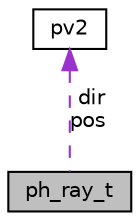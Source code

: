 digraph "ph_ray_t"
{
 // LATEX_PDF_SIZE
  edge [fontname="Helvetica",fontsize="10",labelfontname="Helvetica",labelfontsize="10"];
  node [fontname="Helvetica",fontsize="10",shape=record];
  Node1 [label="ph_ray_t",height=0.2,width=0.4,color="black", fillcolor="grey75", style="filled", fontcolor="black",tooltip="A ray (directed line segment)"];
  Node2 -> Node1 [dir="back",color="darkorchid3",fontsize="10",style="dashed",label=" dir\npos" ,fontname="Helvetica"];
  Node2 [label="pv2",height=0.2,width=0.4,color="black", fillcolor="white", style="filled",URL="$structpv2.html",tooltip="A 2D vector."];
}
